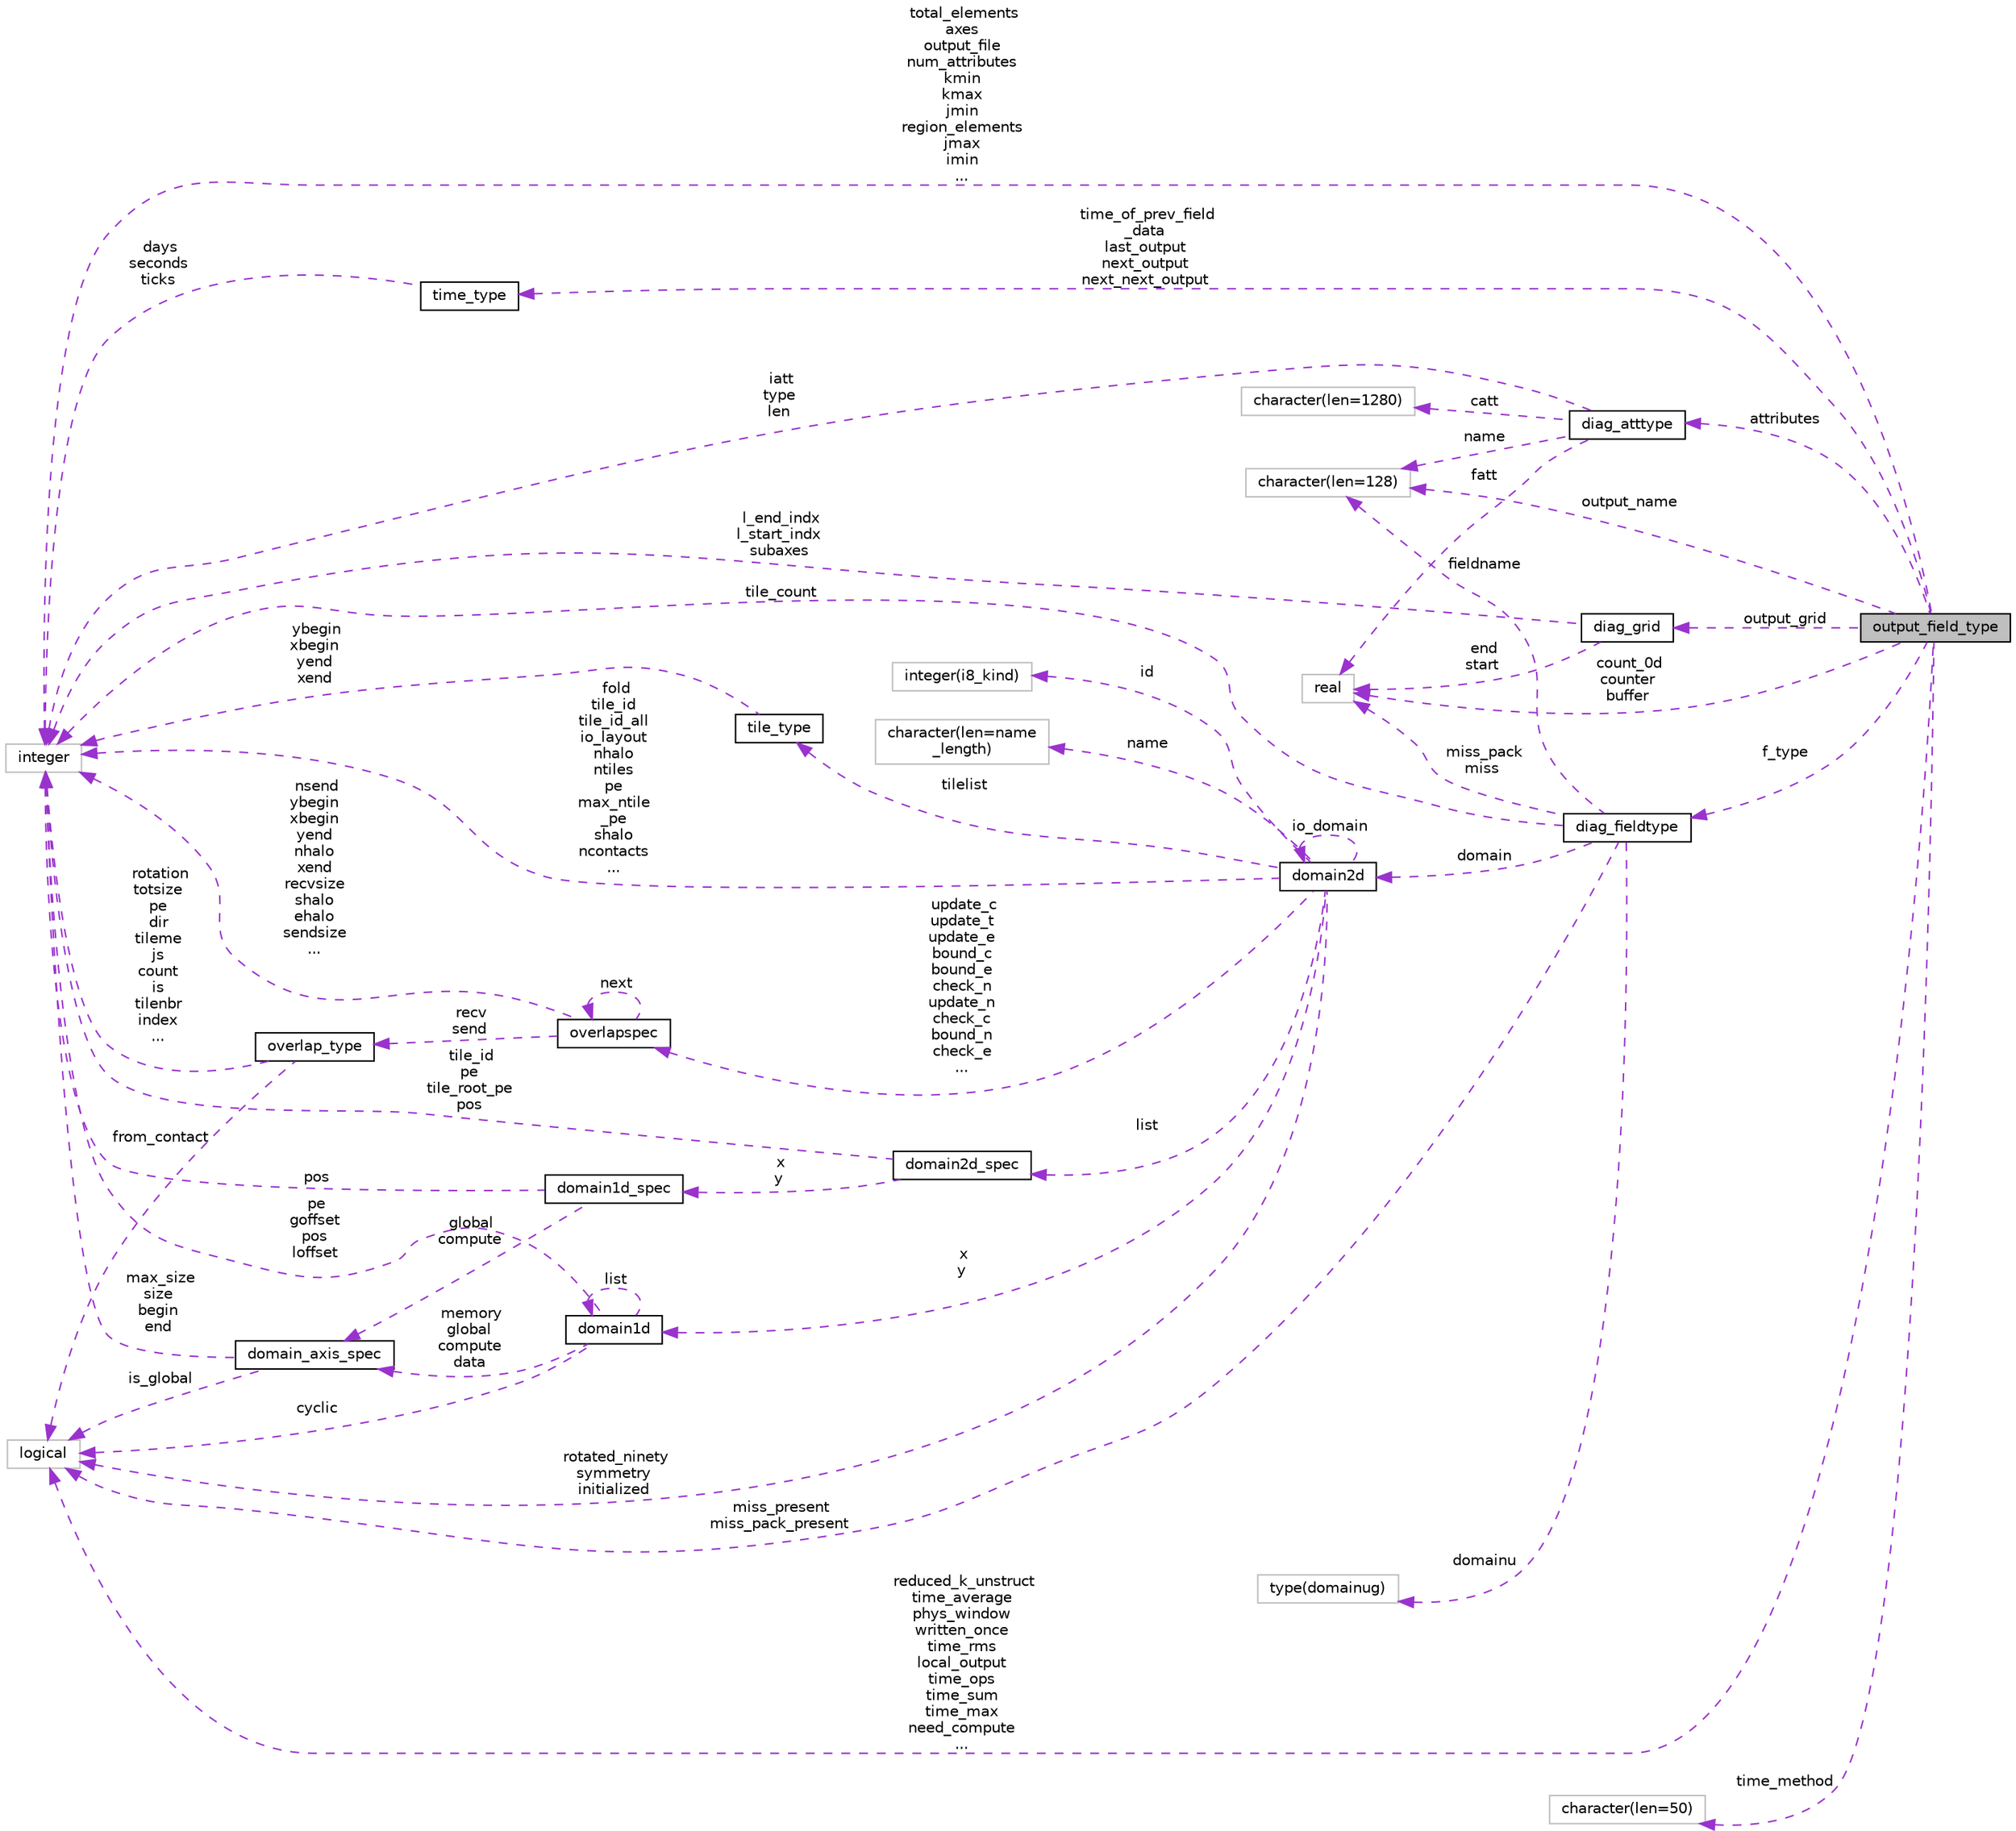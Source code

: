 digraph "output_field_type"
{
 // INTERACTIVE_SVG=YES
 // LATEX_PDF_SIZE
  edge [fontname="Helvetica",fontsize="10",labelfontname="Helvetica",labelfontsize="10"];
  node [fontname="Helvetica",fontsize="10",shape=record];
  rankdir="LR";
  Node1 [label="output_field_type",height=0.2,width=0.4,color="black", fillcolor="grey75", style="filled", fontcolor="black",tooltip="Type to hold the output field description."];
  Node2 -> Node1 [dir="back",color="darkorchid3",fontsize="10",style="dashed",label=" time_of_prev_field\l_data\nlast_output\nnext_output\nnext_next_output" ,fontname="Helvetica"];
  Node2 [label="time_type",height=0.2,width=0.4,color="black", fillcolor="white", style="filled",URL="$group__time__manager__mod.html#structtime__manager__mod_1_1time__type",tooltip="Type to represent amounts of time. Implemented as seconds and days to allow for larger intervals."];
  Node3 -> Node2 [dir="back",color="darkorchid3",fontsize="10",style="dashed",label=" days\nseconds\nticks" ,fontname="Helvetica"];
  Node3 [label="integer",height=0.2,width=0.4,color="grey75", fillcolor="white", style="filled",tooltip=" "];
  Node4 -> Node1 [dir="back",color="darkorchid3",fontsize="10",style="dashed",label=" reduced_k_unstruct\ntime_average\nphys_window\nwritten_once\ntime_rms\nlocal_output\ntime_ops\ntime_sum\ntime_max\nneed_compute\n..." ,fontname="Helvetica"];
  Node4 [label="logical",height=0.2,width=0.4,color="grey75", fillcolor="white", style="filled",tooltip=" "];
  Node5 -> Node1 [dir="back",color="darkorchid3",fontsize="10",style="dashed",label=" attributes" ,fontname="Helvetica"];
  Node5 [label="diag_atttype",height=0.2,width=0.4,color="black", fillcolor="white", style="filled",URL="$group__diag__data__mod.html#structdiag__data__mod_1_1diag__atttype",tooltip="Attribute type for diagnostic fields."];
  Node6 -> Node5 [dir="back",color="darkorchid3",fontsize="10",style="dashed",label=" catt" ,fontname="Helvetica"];
  Node6 [label="character(len=1280)",height=0.2,width=0.4,color="grey75", fillcolor="white", style="filled",tooltip=" "];
  Node7 -> Node5 [dir="back",color="darkorchid3",fontsize="10",style="dashed",label=" name" ,fontname="Helvetica"];
  Node7 [label="character(len=128)",height=0.2,width=0.4,color="grey75", fillcolor="white", style="filled",tooltip=" "];
  Node8 -> Node5 [dir="back",color="darkorchid3",fontsize="10",style="dashed",label=" fatt" ,fontname="Helvetica"];
  Node8 [label="real",height=0.2,width=0.4,color="grey75", fillcolor="white", style="filled",tooltip=" "];
  Node3 -> Node5 [dir="back",color="darkorchid3",fontsize="10",style="dashed",label=" iatt\ntype\nlen" ,fontname="Helvetica"];
  Node9 -> Node1 [dir="back",color="darkorchid3",fontsize="10",style="dashed",label=" time_method" ,fontname="Helvetica"];
  Node9 [label="character(len=50)",height=0.2,width=0.4,color="grey75", fillcolor="white", style="filled",tooltip=" "];
  Node10 -> Node1 [dir="back",color="darkorchid3",fontsize="10",style="dashed",label=" f_type" ,fontname="Helvetica"];
  Node10 [label="diag_fieldtype",height=0.2,width=0.4,color="black", fillcolor="white", style="filled",URL="$group__diag__data__mod.html#structdiag__data__mod_1_1diag__fieldtype",tooltip="Diagnostic field type."];
  Node4 -> Node10 [dir="back",color="darkorchid3",fontsize="10",style="dashed",label=" miss_present\nmiss_pack_present" ,fontname="Helvetica"];
  Node11 -> Node10 [dir="back",color="darkorchid3",fontsize="10",style="dashed",label=" domain" ,fontname="Helvetica"];
  Node11 [label="domain2d",height=0.2,width=0.4,color="black", fillcolor="white", style="filled",URL="$group__mpp__domains__mod.html#structmpp__domains__mod_1_1domain2d",tooltip="The domain2D type contains all the necessary information to define the global, compute and data domai..."];
  Node4 -> Node11 [dir="back",color="darkorchid3",fontsize="10",style="dashed",label=" rotated_ninety\nsymmetry\ninitialized" ,fontname="Helvetica"];
  Node12 -> Node11 [dir="back",color="darkorchid3",fontsize="10",style="dashed",label=" x\ny" ,fontname="Helvetica"];
  Node12 [label="domain1d",height=0.2,width=0.4,color="black", fillcolor="white", style="filled",URL="$group__mpp__domains__mod.html#structmpp__domains__mod_1_1domain1d",tooltip="One dimensional domain used to manage shared data access between pes."];
  Node4 -> Node12 [dir="back",color="darkorchid3",fontsize="10",style="dashed",label=" cyclic" ,fontname="Helvetica"];
  Node12 -> Node12 [dir="back",color="darkorchid3",fontsize="10",style="dashed",label=" list" ,fontname="Helvetica"];
  Node13 -> Node12 [dir="back",color="darkorchid3",fontsize="10",style="dashed",label=" memory\nglobal\ncompute\ndata" ,fontname="Helvetica"];
  Node13 [label="domain_axis_spec",height=0.2,width=0.4,color="black", fillcolor="white", style="filled",URL="$group__mpp__domains__mod.html#structmpp__domains__mod_1_1domain__axis__spec",tooltip="Used to specify index limits along an axis of a domain."];
  Node4 -> Node13 [dir="back",color="darkorchid3",fontsize="10",style="dashed",label=" is_global" ,fontname="Helvetica"];
  Node3 -> Node13 [dir="back",color="darkorchid3",fontsize="10",style="dashed",label=" max_size\nsize\nbegin\nend" ,fontname="Helvetica"];
  Node3 -> Node12 [dir="back",color="darkorchid3",fontsize="10",style="dashed",label=" pe\ngoffset\npos\nloffset" ,fontname="Helvetica"];
  Node14 -> Node11 [dir="back",color="darkorchid3",fontsize="10",style="dashed",label=" id" ,fontname="Helvetica"];
  Node14 [label="integer(i8_kind)",height=0.2,width=0.4,color="grey75", fillcolor="white", style="filled",tooltip=" "];
  Node11 -> Node11 [dir="back",color="darkorchid3",fontsize="10",style="dashed",label=" io_domain" ,fontname="Helvetica"];
  Node15 -> Node11 [dir="back",color="darkorchid3",fontsize="10",style="dashed",label=" update_c\nupdate_t\nupdate_e\nbound_c\nbound_e\ncheck_n\nupdate_n\ncheck_c\nbound_n\ncheck_e\n..." ,fontname="Helvetica"];
  Node15 [label="overlapspec",height=0.2,width=0.4,color="black", fillcolor="white", style="filled",URL="$group__mpp__domains__mod.html#structmpp__domains__mod_1_1overlapspec",tooltip="Private type for overlap specifications."];
  Node16 -> Node15 [dir="back",color="darkorchid3",fontsize="10",style="dashed",label=" recv\nsend" ,fontname="Helvetica"];
  Node16 [label="overlap_type",height=0.2,width=0.4,color="black", fillcolor="white", style="filled",URL="$group__mpp__domains__mod.html#structmpp__domains__mod_1_1overlap__type",tooltip="Type for overlapping data."];
  Node4 -> Node16 [dir="back",color="darkorchid3",fontsize="10",style="dashed",label=" from_contact" ,fontname="Helvetica"];
  Node3 -> Node16 [dir="back",color="darkorchid3",fontsize="10",style="dashed",label=" rotation\ntotsize\npe\ndir\ntileme\njs\ncount\nis\ntilenbr\nindex\n..." ,fontname="Helvetica"];
  Node15 -> Node15 [dir="back",color="darkorchid3",fontsize="10",style="dashed",label=" next" ,fontname="Helvetica"];
  Node3 -> Node15 [dir="back",color="darkorchid3",fontsize="10",style="dashed",label=" nsend\nybegin\nxbegin\nyend\nnhalo\nxend\nrecvsize\nshalo\nehalo\nsendsize\n..." ,fontname="Helvetica"];
  Node17 -> Node11 [dir="back",color="darkorchid3",fontsize="10",style="dashed",label=" list" ,fontname="Helvetica"];
  Node17 [label="domain2d_spec",height=0.2,width=0.4,color="black", fillcolor="white", style="filled",URL="$group__mpp__domains__mod.html#structmpp__domains__mod_1_1domain2d__spec",tooltip="Private type to specify multiple index limits and pe information for a 2D domain."];
  Node18 -> Node17 [dir="back",color="darkorchid3",fontsize="10",style="dashed",label=" x\ny" ,fontname="Helvetica"];
  Node18 [label="domain1d_spec",height=0.2,width=0.4,color="black", fillcolor="white", style="filled",URL="$group__mpp__domains__mod.html#structmpp__domains__mod_1_1domain1d__spec",tooltip="A private type used to specify index limits for a domain decomposition."];
  Node13 -> Node18 [dir="back",color="darkorchid3",fontsize="10",style="dashed",label=" global\ncompute" ,fontname="Helvetica"];
  Node3 -> Node18 [dir="back",color="darkorchid3",fontsize="10",style="dashed",label=" pos" ,fontname="Helvetica"];
  Node3 -> Node17 [dir="back",color="darkorchid3",fontsize="10",style="dashed",label=" tile_id\npe\ntile_root_pe\npos" ,fontname="Helvetica"];
  Node19 -> Node11 [dir="back",color="darkorchid3",fontsize="10",style="dashed",label=" tilelist" ,fontname="Helvetica"];
  Node19 [label="tile_type",height=0.2,width=0.4,color="black", fillcolor="white", style="filled",URL="$group__mpp__domains__mod.html#structmpp__domains__mod_1_1tile__type",tooltip="Upper and lower x and y bounds for a tile."];
  Node3 -> Node19 [dir="back",color="darkorchid3",fontsize="10",style="dashed",label=" ybegin\nxbegin\nyend\nxend" ,fontname="Helvetica"];
  Node3 -> Node11 [dir="back",color="darkorchid3",fontsize="10",style="dashed",label=" fold\ntile_id\ntile_id_all\nio_layout\nnhalo\nntiles\npe\nmax_ntile\l_pe\nshalo\nncontacts\n..." ,fontname="Helvetica"];
  Node20 -> Node11 [dir="back",color="darkorchid3",fontsize="10",style="dashed",label=" name" ,fontname="Helvetica"];
  Node20 [label="character(len=name\l_length)",height=0.2,width=0.4,color="grey75", fillcolor="white", style="filled",tooltip=" "];
  Node21 -> Node10 [dir="back",color="darkorchid3",fontsize="10",style="dashed",label=" domainu" ,fontname="Helvetica"];
  Node21 [label="type(domainug)",height=0.2,width=0.4,color="grey75", fillcolor="white", style="filled",tooltip=" "];
  Node7 -> Node10 [dir="back",color="darkorchid3",fontsize="10",style="dashed",label=" fieldname" ,fontname="Helvetica"];
  Node3 -> Node10 [dir="back",color="darkorchid3",fontsize="10",style="dashed",label=" tile_count" ,fontname="Helvetica"];
  Node8 -> Node10 [dir="back",color="darkorchid3",fontsize="10",style="dashed",label=" miss_pack\nmiss" ,fontname="Helvetica"];
  Node22 -> Node1 [dir="back",color="darkorchid3",fontsize="10",style="dashed",label=" output_grid" ,fontname="Helvetica"];
  Node22 [label="diag_grid",height=0.2,width=0.4,color="black", fillcolor="white", style="filled",URL="$group__diag__data__mod.html#structdiag__data__mod_1_1diag__grid",tooltip="Contains the coordinates of the local domain to output."];
  Node3 -> Node22 [dir="back",color="darkorchid3",fontsize="10",style="dashed",label=" l_end_indx\nl_start_indx\nsubaxes" ,fontname="Helvetica"];
  Node8 -> Node22 [dir="back",color="darkorchid3",fontsize="10",style="dashed",label=" end\nstart" ,fontname="Helvetica"];
  Node7 -> Node1 [dir="back",color="darkorchid3",fontsize="10",style="dashed",label=" output_name" ,fontname="Helvetica"];
  Node8 -> Node1 [dir="back",color="darkorchid3",fontsize="10",style="dashed",label=" count_0d\ncounter\nbuffer" ,fontname="Helvetica"];
  Node3 -> Node1 [dir="back",color="darkorchid3",fontsize="10",style="dashed",label=" total_elements\naxes\noutput_file\nnum_attributes\nkmin\nkmax\njmin\nregion_elements\njmax\nimin\n..." ,fontname="Helvetica"];
}
